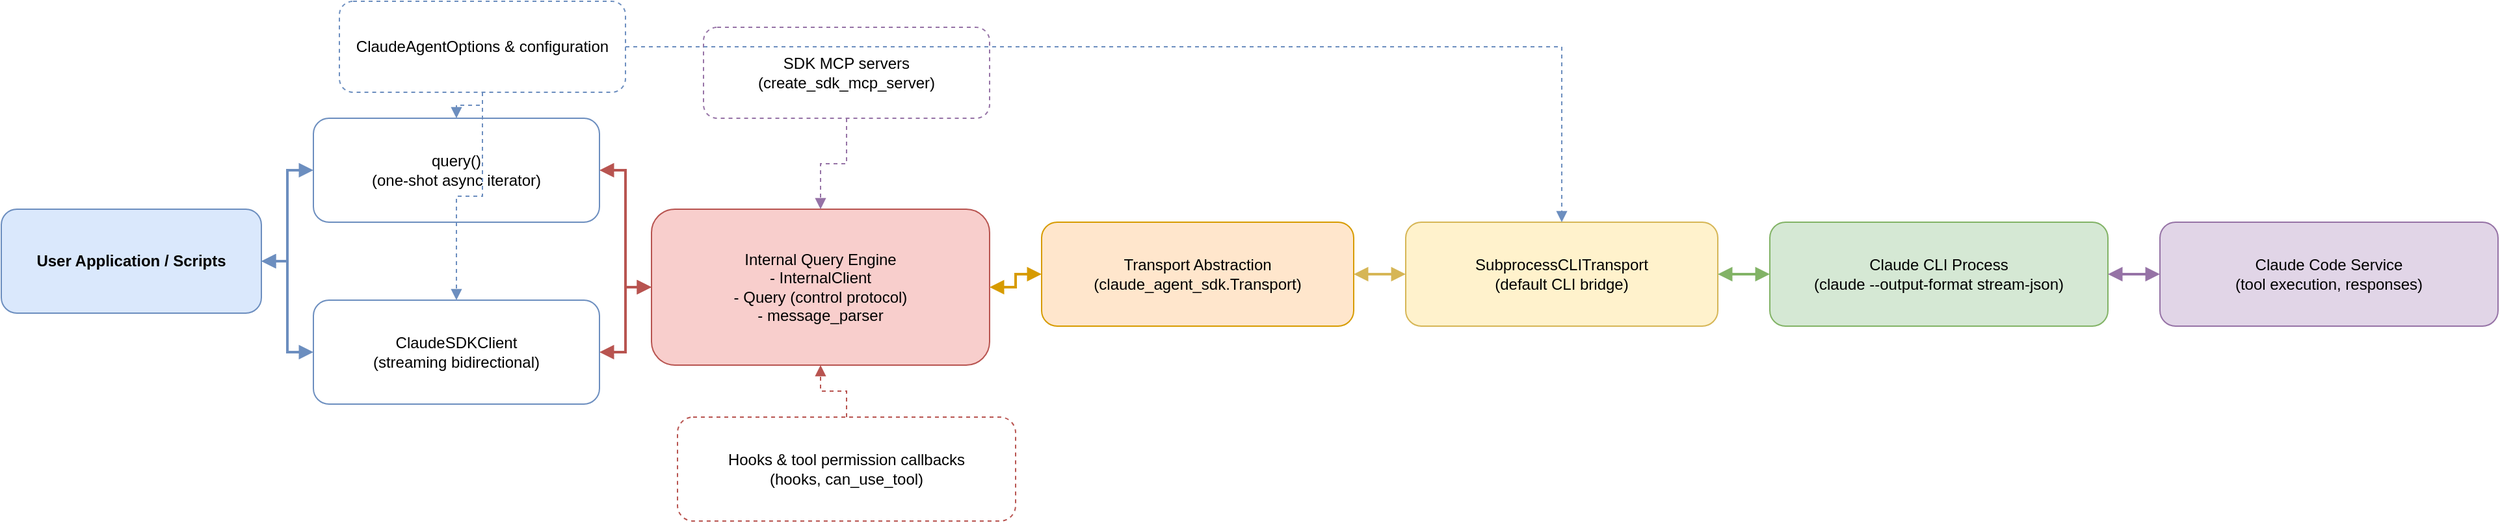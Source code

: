 <mxfile version="22.1.4">
  <diagram id="data-flow" name="Data Flow">
    <mxGraphModel dx="1886" dy="1080" grid="1" gridSize="10" guides="1" tooltips="1" connect="1" arrows="1" fold="1" page="1" pageScale="1" pageWidth="850" pageHeight="1100" math="0" shadow="0">
      <root>
        <mxCell id="0"/>
        <mxCell id="1" parent="0"/>
        <mxCell id="node-user" value="User Application / Scripts" style="rounded=1;whiteSpace=wrap;html=1;fillColor=#dae8fc;strokeColor=#6c8ebf;fontStyle=1" vertex="1" parent="1">
          <mxGeometry x="40" y="180" width="200" height="80" as="geometry"/>
        </mxCell>
        <mxCell id="node-query" value="query()&#xa;(one-shot async iterator)" style="rounded=1;whiteSpace=wrap;html=1;fillColor=#ffffff;strokeColor=#6c8ebf" vertex="1" parent="1">
          <mxGeometry x="280" y="110" width="220" height="80" as="geometry"/>
        </mxCell>
        <mxCell id="node-client" value="ClaudeSDKClient&#xa;(streaming bidirectional)" style="rounded=1;whiteSpace=wrap;html=1;fillColor=#ffffff;strokeColor=#6c8ebf" vertex="1" parent="1">
          <mxGeometry x="280" y="250" width="220" height="80" as="geometry"/>
        </mxCell>
        <mxCell id="node-internal" value="Internal Query Engine&#xa;- InternalClient&#xa;- Query (control protocol)&#xa;- message_parser" style="rounded=1;whiteSpace=wrap;html=1;fillColor=#f8cecc;strokeColor=#b85450" vertex="1" parent="1">
          <mxGeometry x="540" y="180" width="260" height="120" as="geometry"/>
        </mxCell>
        <mxCell id="node-transport" value="Transport Abstraction&#xa;(claude_agent_sdk.Transport)" style="rounded=1;whiteSpace=wrap;html=1;fillColor=#ffe6cc;strokeColor=#d79b00" vertex="1" parent="1">
          <mxGeometry x="840" y="190" width="240" height="80" as="geometry"/>
        </mxCell>
        <mxCell id="node-subprocess" value="SubprocessCLITransport&#xa;(default CLI bridge)" style="rounded=1;whiteSpace=wrap;html=1;fillColor=#fff2cc;strokeColor=#d6b656" vertex="1" parent="1">
          <mxGeometry x="1120" y="190" width="240" height="80" as="geometry"/>
        </mxCell>
        <mxCell id="node-cli" value="Claude CLI Process&#xa;(claude --output-format stream-json)" style="rounded=1;whiteSpace=wrap;html=1;fillColor=#d5e8d4;strokeColor=#82b366" vertex="1" parent="1">
          <mxGeometry x="1400" y="190" width="260" height="80" as="geometry"/>
        </mxCell>
        <mxCell id="node-service" value="Claude Code Service&#xa;(tool execution, responses)" style="rounded=1;whiteSpace=wrap;html=1;fillColor=#e1d5e7;strokeColor=#9673a6" vertex="1" parent="1">
          <mxGeometry x="1700" y="190" width="260" height="80" as="geometry"/>
        </mxCell>
        <mxCell id="node-options" value="ClaudeAgentOptions &amp; configuration" style="rounded=1;whiteSpace=wrap;html=1;fillColor=#ffffff;strokeColor=#6c8ebf;dashed=1" vertex="1" parent="1">
          <mxGeometry x="300" y="20" width="220" height="70" as="geometry"/>
        </mxCell>
        <mxCell id="node-hooks" value="Hooks &amp; tool permission callbacks&#xa;(hooks, can_use_tool)" style="rounded=1;whiteSpace=wrap;html=1;fillColor=#ffffff;strokeColor=#b85450;dashed=1" vertex="1" parent="1">
          <mxGeometry x="560" y="340" width="260" height="80" as="geometry"/>
        </mxCell>
        <mxCell id="node-mcp" value="SDK MCP servers&#xa;(create_sdk_mcp_server)" style="rounded=1;whiteSpace=wrap;html=1;fillColor=#ffffff;strokeColor=#9673a6;dashed=1" vertex="1" parent="1">
          <mxGeometry x="580" y="40" width="220" height="70" as="geometry"/>
        </mxCell>
        <mxCell id="edge-user-query" style="edgeStyle=orthogonalEdgeStyle;rounded=0;html=1;strokeWidth=2;startArrow=block;endArrow=block;strokeColor=#6c8ebf" parent="1" source="node-user" target="node-query" edge="1">
          <mxGeometry relative="1" as="geometry"/>
        </mxCell>
        <mxCell id="edge-user-client" style="edgeStyle=orthogonalEdgeStyle;rounded=0;html=1;strokeWidth=2;startArrow=block;endArrow=block;strokeColor=#6c8ebf" parent="1" source="node-user" target="node-client" edge="1">
          <mxGeometry relative="1" as="geometry"/>
        </mxCell>
        <mxCell id="edge-query-internal" style="edgeStyle=orthogonalEdgeStyle;rounded=0;html=1;strokeWidth=2;startArrow=block;endArrow=block;strokeColor=#b85450" parent="1" source="node-query" target="node-internal" edge="1">
          <mxGeometry relative="1" as="geometry"/>
        </mxCell>
        <mxCell id="edge-client-internal" style="edgeStyle=orthogonalEdgeStyle;rounded=0;html=1;strokeWidth=2;startArrow=block;endArrow=block;strokeColor=#b85450" parent="1" source="node-client" target="node-internal" edge="1">
          <mxGeometry relative="1" as="geometry"/>
        </mxCell>
        <mxCell id="edge-internal-transport" style="edgeStyle=orthogonalEdgeStyle;rounded=0;html=1;strokeWidth=2;startArrow=block;endArrow=block;strokeColor=#d79b00" parent="1" source="node-internal" target="node-transport" edge="1">
          <mxGeometry relative="1" as="geometry"/>
        </mxCell>
        <mxCell id="edge-transport-subprocess" style="edgeStyle=orthogonalEdgeStyle;rounded=0;html=1;strokeWidth=2;startArrow=block;endArrow=block;strokeColor=#d6b656" parent="1" source="node-transport" target="node-subprocess" edge="1">
          <mxGeometry relative="1" as="geometry"/>
        </mxCell>
        <mxCell id="edge-subprocess-cli" style="edgeStyle=orthogonalEdgeStyle;rounded=0;html=1;strokeWidth=2;startArrow=block;endArrow=block;strokeColor=#82b366" parent="1" source="node-subprocess" target="node-cli" edge="1">
          <mxGeometry relative="1" as="geometry"/>
        </mxCell>
        <mxCell id="edge-cli-service" style="edgeStyle=orthogonalEdgeStyle;rounded=0;html=1;strokeWidth=2;startArrow=block;endArrow=block;strokeColor=#9673a6" parent="1" source="node-cli" target="node-service" edge="1">
          <mxGeometry relative="1" as="geometry"/>
        </mxCell>
        <mxCell id="edge-options-query" style="edgeStyle=orthogonalEdgeStyle;rounded=0;html=1;strokeWidth=1;dashed=1;endArrow=block;strokeColor=#6c8ebf" parent="1" source="node-options" target="node-query" edge="1">
          <mxGeometry relative="1" as="geometry"/>
        </mxCell>
        <mxCell id="edge-options-client" style="edgeStyle=orthogonalEdgeStyle;rounded=0;html=1;strokeWidth=1;dashed=1;endArrow=block;strokeColor=#6c8ebf" parent="1" source="node-options" target="node-client" edge="1">
          <mxGeometry relative="1" as="geometry"/>
        </mxCell>
        <mxCell id="edge-options-subprocess" style="edgeStyle=orthogonalEdgeStyle;rounded=0;html=1;strokeWidth=1;dashed=1;endArrow=block;strokeColor=#6c8ebf" parent="1" source="node-options" target="node-subprocess" edge="1">
          <mxGeometry relative="1" as="geometry"/>
        </mxCell>
        <mxCell id="edge-hooks-internal" style="edgeStyle=orthogonalEdgeStyle;rounded=0;html=1;strokeWidth=1;dashed=1;endArrow=block;strokeColor=#b85450" parent="1" source="node-hooks" target="node-internal" edge="1">
          <mxGeometry relative="1" as="geometry"/>
        </mxCell>
        <mxCell id="edge-mcp-internal" style="edgeStyle=orthogonalEdgeStyle;rounded=0;html=1;strokeWidth=1;dashed=1;endArrow=block;strokeColor=#9673a6" parent="1" source="node-mcp" target="node-internal" edge="1">
          <mxGeometry relative="1" as="geometry"/>
        </mxCell>
      </root>
    </mxGraphModel>
  </diagram>
</mxfile>
